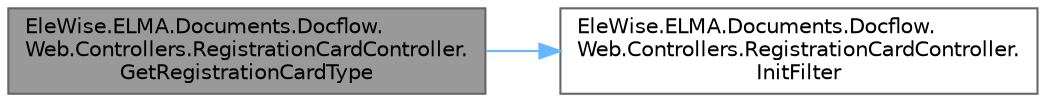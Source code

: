 digraph "EleWise.ELMA.Documents.Docflow.Web.Controllers.RegistrationCardController.GetRegistrationCardType"
{
 // LATEX_PDF_SIZE
  bgcolor="transparent";
  edge [fontname=Helvetica,fontsize=10,labelfontname=Helvetica,labelfontsize=10];
  node [fontname=Helvetica,fontsize=10,shape=box,height=0.2,width=0.4];
  rankdir="LR";
  Node1 [id="Node000001",label="EleWise.ELMA.Documents.Docflow.\lWeb.Controllers.RegistrationCardController.\lGetRegistrationCardType",height=0.2,width=0.4,color="gray40", fillcolor="grey60", style="filled", fontcolor="black",tooltip=" "];
  Node1 -> Node2 [id="edge1_Node000001_Node000002",color="steelblue1",style="solid",tooltip=" "];
  Node2 [id="Node000002",label="EleWise.ELMA.Documents.Docflow.\lWeb.Controllers.RegistrationCardController.\lInitFilter",height=0.2,width=0.4,color="grey40", fillcolor="white", style="filled",URL="$class_ele_wise_1_1_e_l_m_a_1_1_documents_1_1_docflow_1_1_web_1_1_controllers_1_1_registration_card_controller.html#a6fe071123c857345dce826ee019da236",tooltip=" "];
}
